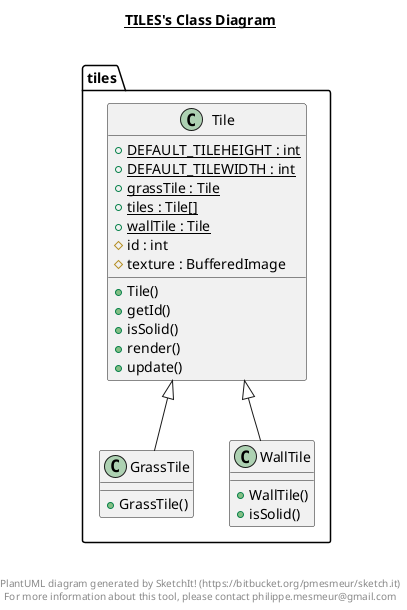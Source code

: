 @startuml

title __TILES's Class Diagram__\n

  namespace tiles {
    class tiles.GrassTile {
        + GrassTile()
    }
  }
  

  namespace tiles {
    class tiles.Tile {
        {static} + DEFAULT_TILEHEIGHT : int
        {static} + DEFAULT_TILEWIDTH : int
        {static} + grassTile : Tile
        {static} + tiles : Tile[]
        {static} + wallTile : Tile
        # id : int
        # texture : BufferedImage
        + Tile()
        + getId()
        + isSolid()
        + render()
        + update()
    }
  }
  

  namespace tiles {
    class tiles.WallTile {
        + WallTile()
        + isSolid()
    }
  }
  

  tiles.GrassTile -up-|> tiles.Tile
  tiles.WallTile -up-|> tiles.Tile


right footer


PlantUML diagram generated by SketchIt! (https://bitbucket.org/pmesmeur/sketch.it)
For more information about this tool, please contact philippe.mesmeur@gmail.com
endfooter

@enduml
